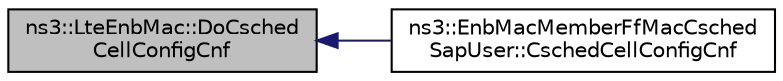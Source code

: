 digraph "ns3::LteEnbMac::DoCschedCellConfigCnf"
{
  edge [fontname="Helvetica",fontsize="10",labelfontname="Helvetica",labelfontsize="10"];
  node [fontname="Helvetica",fontsize="10",shape=record];
  rankdir="LR";
  Node1 [label="ns3::LteEnbMac::DoCsched\lCellConfigCnf",height=0.2,width=0.4,color="black", fillcolor="grey75", style="filled", fontcolor="black"];
  Node1 -> Node2 [dir="back",color="midnightblue",fontsize="10",style="solid"];
  Node2 [label="ns3::EnbMacMemberFfMacCsched\lSapUser::CschedCellConfigCnf",height=0.2,width=0.4,color="black", fillcolor="white", style="filled",URL="$d9/dad/classns3_1_1EnbMacMemberFfMacCschedSapUser.html#a581857ff11fa090f5cc30f39c57ed76b"];
}
